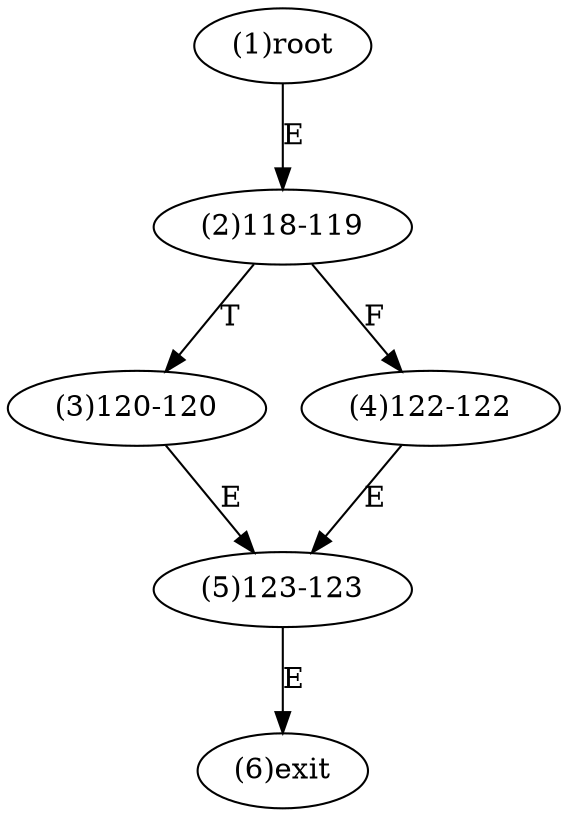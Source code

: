 digraph "" { 
1[ label="(1)root"];
2[ label="(2)118-119"];
3[ label="(3)120-120"];
4[ label="(4)122-122"];
5[ label="(5)123-123"];
6[ label="(6)exit"];
1->2[ label="E"];
2->4[ label="F"];
2->3[ label="T"];
3->5[ label="E"];
4->5[ label="E"];
5->6[ label="E"];
}